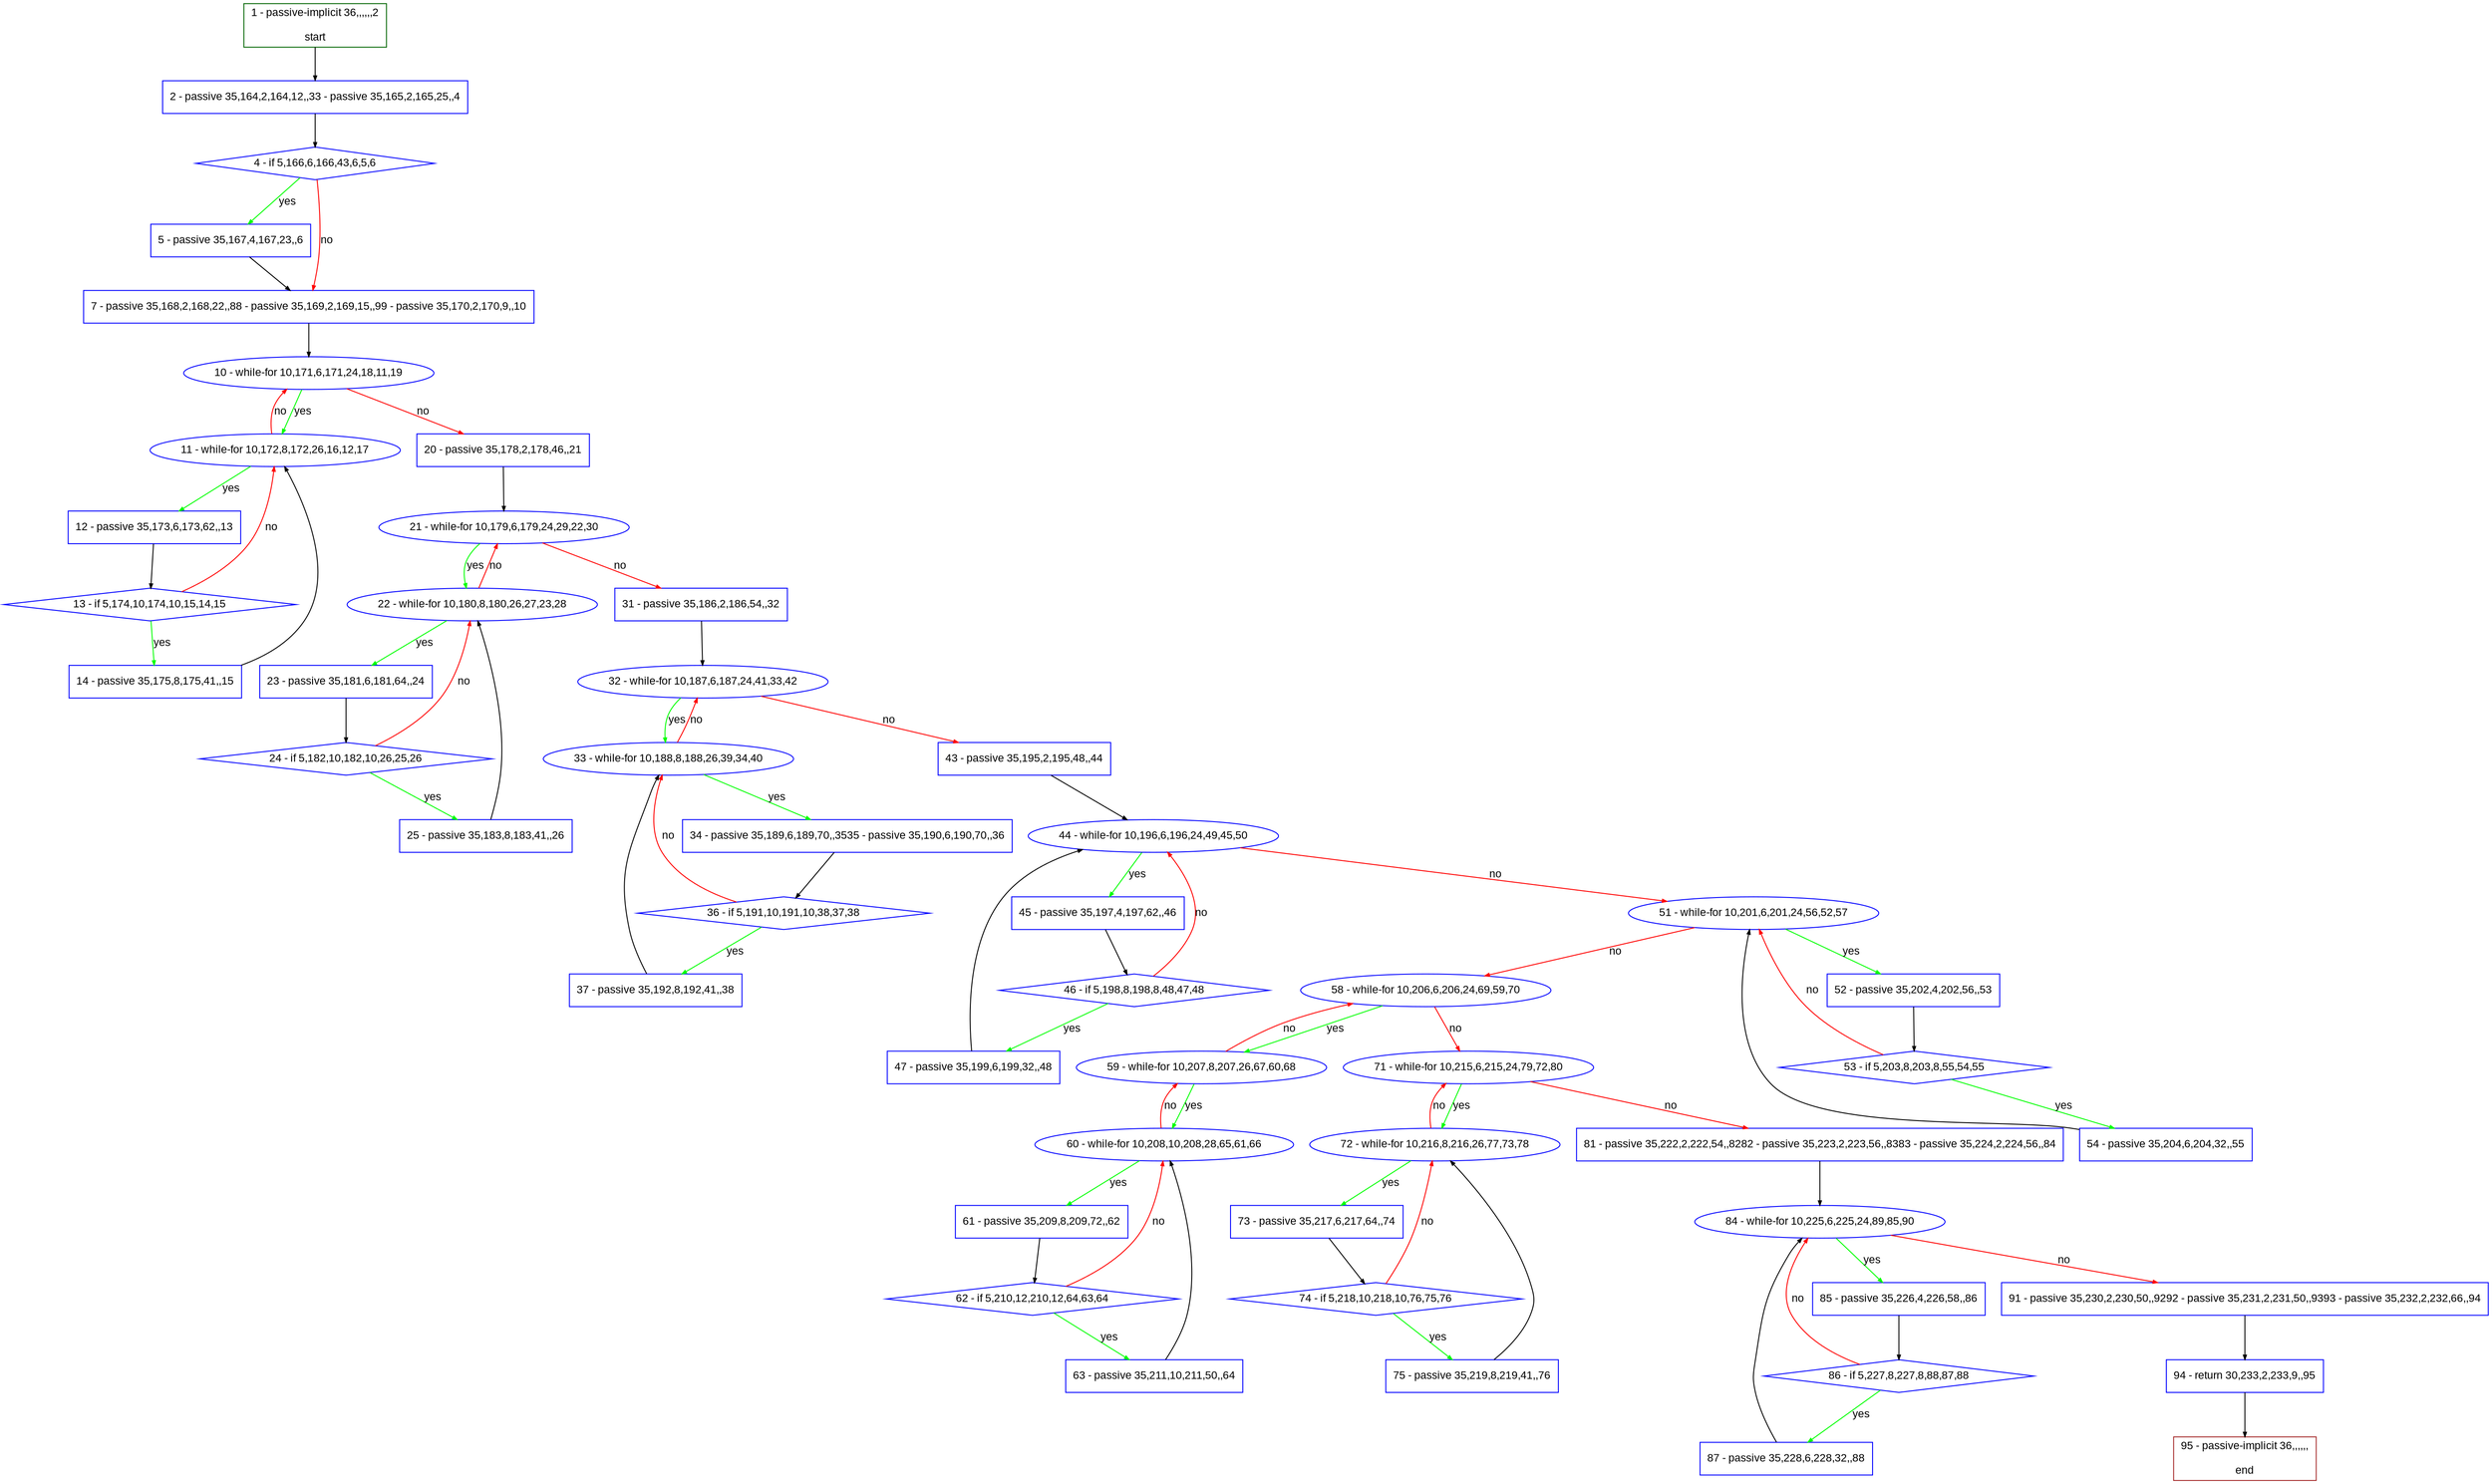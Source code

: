 digraph "" {
  graph [pack="true", label="", fontsize="12", packmode="clust", fontname="Arial", fillcolor="#FFFFCC", bgcolor="white", style="rounded,filled", compound="true"];
  node [node_initialized="no", label="", color="grey", fontsize="12", fillcolor="white", fontname="Arial", style="filled", shape="rectangle", compound="true", fixedsize="false"];
  edge [fontcolor="black", arrowhead="normal", arrowtail="none", arrowsize="0.5", ltail="", label="", color="black", fontsize="12", lhead="", fontname="Arial", dir="forward", compound="true"];
  __N1 [label="2 - passive 35,164,2,164,12,,33 - passive 35,165,2,165,25,,4", color="#0000ff", fillcolor="#ffffff", style="filled", shape="box"];
  __N2 [label="1 - passive-implicit 36,,,,,,2\n\nstart", color="#006400", fillcolor="#ffffff", style="filled", shape="box"];
  __N3 [label="4 - if 5,166,6,166,43,6,5,6", color="#0000ff", fillcolor="#ffffff", style="filled", shape="diamond"];
  __N4 [label="5 - passive 35,167,4,167,23,,6", color="#0000ff", fillcolor="#ffffff", style="filled", shape="box"];
  __N5 [label="7 - passive 35,168,2,168,22,,88 - passive 35,169,2,169,15,,99 - passive 35,170,2,170,9,,10", color="#0000ff", fillcolor="#ffffff", style="filled", shape="box"];
  __N6 [label="10 - while-for 10,171,6,171,24,18,11,19", color="#0000ff", fillcolor="#ffffff", style="filled", shape="oval"];
  __N7 [label="11 - while-for 10,172,8,172,26,16,12,17", color="#0000ff", fillcolor="#ffffff", style="filled", shape="oval"];
  __N8 [label="20 - passive 35,178,2,178,46,,21", color="#0000ff", fillcolor="#ffffff", style="filled", shape="box"];
  __N9 [label="12 - passive 35,173,6,173,62,,13", color="#0000ff", fillcolor="#ffffff", style="filled", shape="box"];
  __N10 [label="13 - if 5,174,10,174,10,15,14,15", color="#0000ff", fillcolor="#ffffff", style="filled", shape="diamond"];
  __N11 [label="14 - passive 35,175,8,175,41,,15", color="#0000ff", fillcolor="#ffffff", style="filled", shape="box"];
  __N12 [label="21 - while-for 10,179,6,179,24,29,22,30", color="#0000ff", fillcolor="#ffffff", style="filled", shape="oval"];
  __N13 [label="22 - while-for 10,180,8,180,26,27,23,28", color="#0000ff", fillcolor="#ffffff", style="filled", shape="oval"];
  __N14 [label="31 - passive 35,186,2,186,54,,32", color="#0000ff", fillcolor="#ffffff", style="filled", shape="box"];
  __N15 [label="23 - passive 35,181,6,181,64,,24", color="#0000ff", fillcolor="#ffffff", style="filled", shape="box"];
  __N16 [label="24 - if 5,182,10,182,10,26,25,26", color="#0000ff", fillcolor="#ffffff", style="filled", shape="diamond"];
  __N17 [label="25 - passive 35,183,8,183,41,,26", color="#0000ff", fillcolor="#ffffff", style="filled", shape="box"];
  __N18 [label="32 - while-for 10,187,6,187,24,41,33,42", color="#0000ff", fillcolor="#ffffff", style="filled", shape="oval"];
  __N19 [label="33 - while-for 10,188,8,188,26,39,34,40", color="#0000ff", fillcolor="#ffffff", style="filled", shape="oval"];
  __N20 [label="43 - passive 35,195,2,195,48,,44", color="#0000ff", fillcolor="#ffffff", style="filled", shape="box"];
  __N21 [label="34 - passive 35,189,6,189,70,,3535 - passive 35,190,6,190,70,,36", color="#0000ff", fillcolor="#ffffff", style="filled", shape="box"];
  __N22 [label="36 - if 5,191,10,191,10,38,37,38", color="#0000ff", fillcolor="#ffffff", style="filled", shape="diamond"];
  __N23 [label="37 - passive 35,192,8,192,41,,38", color="#0000ff", fillcolor="#ffffff", style="filled", shape="box"];
  __N24 [label="44 - while-for 10,196,6,196,24,49,45,50", color="#0000ff", fillcolor="#ffffff", style="filled", shape="oval"];
  __N25 [label="45 - passive 35,197,4,197,62,,46", color="#0000ff", fillcolor="#ffffff", style="filled", shape="box"];
  __N26 [label="51 - while-for 10,201,6,201,24,56,52,57", color="#0000ff", fillcolor="#ffffff", style="filled", shape="oval"];
  __N27 [label="46 - if 5,198,8,198,8,48,47,48", color="#0000ff", fillcolor="#ffffff", style="filled", shape="diamond"];
  __N28 [label="47 - passive 35,199,6,199,32,,48", color="#0000ff", fillcolor="#ffffff", style="filled", shape="box"];
  __N29 [label="52 - passive 35,202,4,202,56,,53", color="#0000ff", fillcolor="#ffffff", style="filled", shape="box"];
  __N30 [label="58 - while-for 10,206,6,206,24,69,59,70", color="#0000ff", fillcolor="#ffffff", style="filled", shape="oval"];
  __N31 [label="53 - if 5,203,8,203,8,55,54,55", color="#0000ff", fillcolor="#ffffff", style="filled", shape="diamond"];
  __N32 [label="54 - passive 35,204,6,204,32,,55", color="#0000ff", fillcolor="#ffffff", style="filled", shape="box"];
  __N33 [label="59 - while-for 10,207,8,207,26,67,60,68", color="#0000ff", fillcolor="#ffffff", style="filled", shape="oval"];
  __N34 [label="71 - while-for 10,215,6,215,24,79,72,80", color="#0000ff", fillcolor="#ffffff", style="filled", shape="oval"];
  __N35 [label="60 - while-for 10,208,10,208,28,65,61,66", color="#0000ff", fillcolor="#ffffff", style="filled", shape="oval"];
  __N36 [label="61 - passive 35,209,8,209,72,,62", color="#0000ff", fillcolor="#ffffff", style="filled", shape="box"];
  __N37 [label="62 - if 5,210,12,210,12,64,63,64", color="#0000ff", fillcolor="#ffffff", style="filled", shape="diamond"];
  __N38 [label="63 - passive 35,211,10,211,50,,64", color="#0000ff", fillcolor="#ffffff", style="filled", shape="box"];
  __N39 [label="72 - while-for 10,216,8,216,26,77,73,78", color="#0000ff", fillcolor="#ffffff", style="filled", shape="oval"];
  __N40 [label="81 - passive 35,222,2,222,54,,8282 - passive 35,223,2,223,56,,8383 - passive 35,224,2,224,56,,84", color="#0000ff", fillcolor="#ffffff", style="filled", shape="box"];
  __N41 [label="73 - passive 35,217,6,217,64,,74", color="#0000ff", fillcolor="#ffffff", style="filled", shape="box"];
  __N42 [label="74 - if 5,218,10,218,10,76,75,76", color="#0000ff", fillcolor="#ffffff", style="filled", shape="diamond"];
  __N43 [label="75 - passive 35,219,8,219,41,,76", color="#0000ff", fillcolor="#ffffff", style="filled", shape="box"];
  __N44 [label="84 - while-for 10,225,6,225,24,89,85,90", color="#0000ff", fillcolor="#ffffff", style="filled", shape="oval"];
  __N45 [label="85 - passive 35,226,4,226,58,,86", color="#0000ff", fillcolor="#ffffff", style="filled", shape="box"];
  __N46 [label="91 - passive 35,230,2,230,50,,9292 - passive 35,231,2,231,50,,9393 - passive 35,232,2,232,66,,94", color="#0000ff", fillcolor="#ffffff", style="filled", shape="box"];
  __N47 [label="86 - if 5,227,8,227,8,88,87,88", color="#0000ff", fillcolor="#ffffff", style="filled", shape="diamond"];
  __N48 [label="87 - passive 35,228,6,228,32,,88", color="#0000ff", fillcolor="#ffffff", style="filled", shape="box"];
  __N49 [label="94 - return 30,233,2,233,9,,95", color="#0000ff", fillcolor="#ffffff", style="filled", shape="box"];
  __N50 [label="95 - passive-implicit 36,,,,,,\n\nend", color="#a52a2a", fillcolor="#ffffff", style="filled", shape="box"];
  __N2 -> __N1 [arrowhead="normal", arrowtail="none", color="#000000", label="", dir="forward"];
  __N1 -> __N3 [arrowhead="normal", arrowtail="none", color="#000000", label="", dir="forward"];
  __N3 -> __N4 [arrowhead="normal", arrowtail="none", color="#00ff00", label="yes", dir="forward"];
  __N3 -> __N5 [arrowhead="normal", arrowtail="none", color="#ff0000", label="no", dir="forward"];
  __N4 -> __N5 [arrowhead="normal", arrowtail="none", color="#000000", label="", dir="forward"];
  __N5 -> __N6 [arrowhead="normal", arrowtail="none", color="#000000", label="", dir="forward"];
  __N6 -> __N7 [arrowhead="normal", arrowtail="none", color="#00ff00", label="yes", dir="forward"];
  __N7 -> __N6 [arrowhead="normal", arrowtail="none", color="#ff0000", label="no", dir="forward"];
  __N6 -> __N8 [arrowhead="normal", arrowtail="none", color="#ff0000", label="no", dir="forward"];
  __N7 -> __N9 [arrowhead="normal", arrowtail="none", color="#00ff00", label="yes", dir="forward"];
  __N9 -> __N10 [arrowhead="normal", arrowtail="none", color="#000000", label="", dir="forward"];
  __N10 -> __N7 [arrowhead="normal", arrowtail="none", color="#ff0000", label="no", dir="forward"];
  __N10 -> __N11 [arrowhead="normal", arrowtail="none", color="#00ff00", label="yes", dir="forward"];
  __N11 -> __N7 [arrowhead="normal", arrowtail="none", color="#000000", label="", dir="forward"];
  __N8 -> __N12 [arrowhead="normal", arrowtail="none", color="#000000", label="", dir="forward"];
  __N12 -> __N13 [arrowhead="normal", arrowtail="none", color="#00ff00", label="yes", dir="forward"];
  __N13 -> __N12 [arrowhead="normal", arrowtail="none", color="#ff0000", label="no", dir="forward"];
  __N12 -> __N14 [arrowhead="normal", arrowtail="none", color="#ff0000", label="no", dir="forward"];
  __N13 -> __N15 [arrowhead="normal", arrowtail="none", color="#00ff00", label="yes", dir="forward"];
  __N15 -> __N16 [arrowhead="normal", arrowtail="none", color="#000000", label="", dir="forward"];
  __N16 -> __N13 [arrowhead="normal", arrowtail="none", color="#ff0000", label="no", dir="forward"];
  __N16 -> __N17 [arrowhead="normal", arrowtail="none", color="#00ff00", label="yes", dir="forward"];
  __N17 -> __N13 [arrowhead="normal", arrowtail="none", color="#000000", label="", dir="forward"];
  __N14 -> __N18 [arrowhead="normal", arrowtail="none", color="#000000", label="", dir="forward"];
  __N18 -> __N19 [arrowhead="normal", arrowtail="none", color="#00ff00", label="yes", dir="forward"];
  __N19 -> __N18 [arrowhead="normal", arrowtail="none", color="#ff0000", label="no", dir="forward"];
  __N18 -> __N20 [arrowhead="normal", arrowtail="none", color="#ff0000", label="no", dir="forward"];
  __N19 -> __N21 [arrowhead="normal", arrowtail="none", color="#00ff00", label="yes", dir="forward"];
  __N21 -> __N22 [arrowhead="normal", arrowtail="none", color="#000000", label="", dir="forward"];
  __N22 -> __N19 [arrowhead="normal", arrowtail="none", color="#ff0000", label="no", dir="forward"];
  __N22 -> __N23 [arrowhead="normal", arrowtail="none", color="#00ff00", label="yes", dir="forward"];
  __N23 -> __N19 [arrowhead="normal", arrowtail="none", color="#000000", label="", dir="forward"];
  __N20 -> __N24 [arrowhead="normal", arrowtail="none", color="#000000", label="", dir="forward"];
  __N24 -> __N25 [arrowhead="normal", arrowtail="none", color="#00ff00", label="yes", dir="forward"];
  __N24 -> __N26 [arrowhead="normal", arrowtail="none", color="#ff0000", label="no", dir="forward"];
  __N25 -> __N27 [arrowhead="normal", arrowtail="none", color="#000000", label="", dir="forward"];
  __N27 -> __N24 [arrowhead="normal", arrowtail="none", color="#ff0000", label="no", dir="forward"];
  __N27 -> __N28 [arrowhead="normal", arrowtail="none", color="#00ff00", label="yes", dir="forward"];
  __N28 -> __N24 [arrowhead="normal", arrowtail="none", color="#000000", label="", dir="forward"];
  __N26 -> __N29 [arrowhead="normal", arrowtail="none", color="#00ff00", label="yes", dir="forward"];
  __N26 -> __N30 [arrowhead="normal", arrowtail="none", color="#ff0000", label="no", dir="forward"];
  __N29 -> __N31 [arrowhead="normal", arrowtail="none", color="#000000", label="", dir="forward"];
  __N31 -> __N26 [arrowhead="normal", arrowtail="none", color="#ff0000", label="no", dir="forward"];
  __N31 -> __N32 [arrowhead="normal", arrowtail="none", color="#00ff00", label="yes", dir="forward"];
  __N32 -> __N26 [arrowhead="normal", arrowtail="none", color="#000000", label="", dir="forward"];
  __N30 -> __N33 [arrowhead="normal", arrowtail="none", color="#00ff00", label="yes", dir="forward"];
  __N33 -> __N30 [arrowhead="normal", arrowtail="none", color="#ff0000", label="no", dir="forward"];
  __N30 -> __N34 [arrowhead="normal", arrowtail="none", color="#ff0000", label="no", dir="forward"];
  __N33 -> __N35 [arrowhead="normal", arrowtail="none", color="#00ff00", label="yes", dir="forward"];
  __N35 -> __N33 [arrowhead="normal", arrowtail="none", color="#ff0000", label="no", dir="forward"];
  __N35 -> __N36 [arrowhead="normal", arrowtail="none", color="#00ff00", label="yes", dir="forward"];
  __N36 -> __N37 [arrowhead="normal", arrowtail="none", color="#000000", label="", dir="forward"];
  __N37 -> __N35 [arrowhead="normal", arrowtail="none", color="#ff0000", label="no", dir="forward"];
  __N37 -> __N38 [arrowhead="normal", arrowtail="none", color="#00ff00", label="yes", dir="forward"];
  __N38 -> __N35 [arrowhead="normal", arrowtail="none", color="#000000", label="", dir="forward"];
  __N34 -> __N39 [arrowhead="normal", arrowtail="none", color="#00ff00", label="yes", dir="forward"];
  __N39 -> __N34 [arrowhead="normal", arrowtail="none", color="#ff0000", label="no", dir="forward"];
  __N34 -> __N40 [arrowhead="normal", arrowtail="none", color="#ff0000", label="no", dir="forward"];
  __N39 -> __N41 [arrowhead="normal", arrowtail="none", color="#00ff00", label="yes", dir="forward"];
  __N41 -> __N42 [arrowhead="normal", arrowtail="none", color="#000000", label="", dir="forward"];
  __N42 -> __N39 [arrowhead="normal", arrowtail="none", color="#ff0000", label="no", dir="forward"];
  __N42 -> __N43 [arrowhead="normal", arrowtail="none", color="#00ff00", label="yes", dir="forward"];
  __N43 -> __N39 [arrowhead="normal", arrowtail="none", color="#000000", label="", dir="forward"];
  __N40 -> __N44 [arrowhead="normal", arrowtail="none", color="#000000", label="", dir="forward"];
  __N44 -> __N45 [arrowhead="normal", arrowtail="none", color="#00ff00", label="yes", dir="forward"];
  __N44 -> __N46 [arrowhead="normal", arrowtail="none", color="#ff0000", label="no", dir="forward"];
  __N45 -> __N47 [arrowhead="normal", arrowtail="none", color="#000000", label="", dir="forward"];
  __N47 -> __N44 [arrowhead="normal", arrowtail="none", color="#ff0000", label="no", dir="forward"];
  __N47 -> __N48 [arrowhead="normal", arrowtail="none", color="#00ff00", label="yes", dir="forward"];
  __N48 -> __N44 [arrowhead="normal", arrowtail="none", color="#000000", label="", dir="forward"];
  __N46 -> __N49 [arrowhead="normal", arrowtail="none", color="#000000", label="", dir="forward"];
  __N49 -> __N50 [arrowhead="normal", arrowtail="none", color="#000000", label="", dir="forward"];
}
